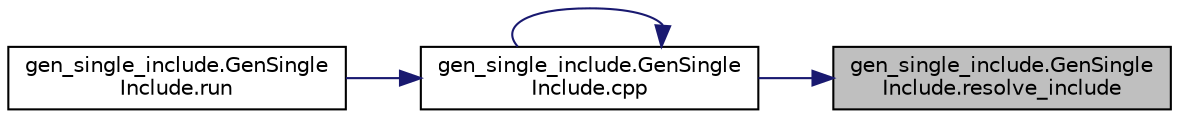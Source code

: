 digraph "gen_single_include.GenSingleInclude.resolve_include"
{
 // INTERACTIVE_SVG=YES
 // LATEX_PDF_SIZE
  edge [fontname="Helvetica",fontsize="10",labelfontname="Helvetica",labelfontsize="10"];
  node [fontname="Helvetica",fontsize="10",shape=record];
  rankdir="RL";
  Node1 [label="gen_single_include.GenSingle\lInclude.resolve_include",height=0.2,width=0.4,color="black", fillcolor="grey75", style="filled", fontcolor="black",tooltip=" "];
  Node1 -> Node2 [dir="back",color="midnightblue",fontsize="10",style="solid",fontname="Helvetica"];
  Node2 [label="gen_single_include.GenSingle\lInclude.cpp",height=0.2,width=0.4,color="black", fillcolor="white", style="filled",URL="$classgen__single__include_1_1_gen_single_include.html#a36e838f61fe9e1ecae686f67f5720cb9",tooltip=" "];
  Node2 -> Node2 [dir="back",color="midnightblue",fontsize="10",style="solid",fontname="Helvetica"];
  Node2 -> Node3 [dir="back",color="midnightblue",fontsize="10",style="solid",fontname="Helvetica"];
  Node3 [label="gen_single_include.GenSingle\lInclude.run",height=0.2,width=0.4,color="black", fillcolor="white", style="filled",URL="$classgen__single__include_1_1_gen_single_include.html#a739cd56e45b4741214e672bd59b1363c",tooltip=" "];
}
